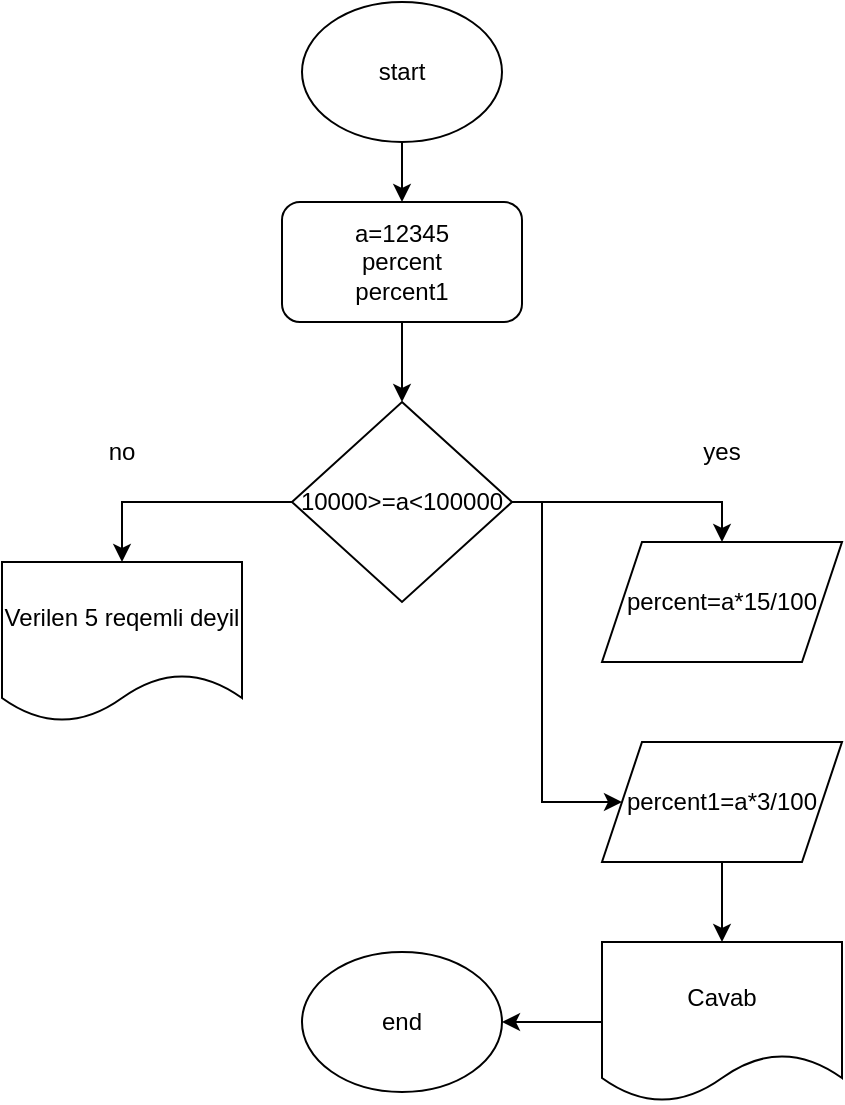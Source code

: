 <mxfile version="16.5.1" type="device"><diagram id="fAw2itUPBCiK6XPyyg-Z" name="Page-1"><mxGraphModel dx="1038" dy="489" grid="1" gridSize="10" guides="1" tooltips="1" connect="1" arrows="1" fold="1" page="1" pageScale="1" pageWidth="850" pageHeight="1100" math="0" shadow="0"><root><mxCell id="0"/><mxCell id="1" parent="0"/><mxCell id="WBGj0W7UmOk9-ECFKXCD-4" style="edgeStyle=orthogonalEdgeStyle;rounded=0;orthogonalLoop=1;jettySize=auto;html=1;entryX=0.5;entryY=0;entryDx=0;entryDy=0;" edge="1" parent="1" source="WBGj0W7UmOk9-ECFKXCD-1" target="WBGj0W7UmOk9-ECFKXCD-3"><mxGeometry relative="1" as="geometry"/></mxCell><mxCell id="WBGj0W7UmOk9-ECFKXCD-1" value="start" style="ellipse;whiteSpace=wrap;html=1;" vertex="1" parent="1"><mxGeometry x="370" y="20" width="100" height="70" as="geometry"/></mxCell><mxCell id="WBGj0W7UmOk9-ECFKXCD-2" value="end" style="ellipse;whiteSpace=wrap;html=1;" vertex="1" parent="1"><mxGeometry x="370" y="495" width="100" height="70" as="geometry"/></mxCell><mxCell id="WBGj0W7UmOk9-ECFKXCD-6" style="edgeStyle=orthogonalEdgeStyle;rounded=0;orthogonalLoop=1;jettySize=auto;html=1;" edge="1" parent="1" source="WBGj0W7UmOk9-ECFKXCD-3" target="WBGj0W7UmOk9-ECFKXCD-5"><mxGeometry relative="1" as="geometry"/></mxCell><mxCell id="WBGj0W7UmOk9-ECFKXCD-3" value="a=12345&lt;br&gt;percent&lt;br&gt;percent1" style="rounded=1;whiteSpace=wrap;html=1;" vertex="1" parent="1"><mxGeometry x="360" y="120" width="120" height="60" as="geometry"/></mxCell><mxCell id="WBGj0W7UmOk9-ECFKXCD-10" style="edgeStyle=orthogonalEdgeStyle;rounded=0;orthogonalLoop=1;jettySize=auto;html=1;entryX=0.5;entryY=0;entryDx=0;entryDy=0;" edge="1" parent="1" source="WBGj0W7UmOk9-ECFKXCD-5" target="WBGj0W7UmOk9-ECFKXCD-9"><mxGeometry relative="1" as="geometry"/></mxCell><mxCell id="WBGj0W7UmOk9-ECFKXCD-12" style="edgeStyle=orthogonalEdgeStyle;rounded=0;orthogonalLoop=1;jettySize=auto;html=1;entryX=0.5;entryY=0;entryDx=0;entryDy=0;" edge="1" parent="1" source="WBGj0W7UmOk9-ECFKXCD-5" target="WBGj0W7UmOk9-ECFKXCD-11"><mxGeometry relative="1" as="geometry"/></mxCell><mxCell id="WBGj0W7UmOk9-ECFKXCD-13" style="edgeStyle=orthogonalEdgeStyle;rounded=0;orthogonalLoop=1;jettySize=auto;html=1;entryX=0;entryY=0.5;entryDx=0;entryDy=0;" edge="1" parent="1" source="WBGj0W7UmOk9-ECFKXCD-5" target="WBGj0W7UmOk9-ECFKXCD-14"><mxGeometry relative="1" as="geometry"><mxPoint x="500" y="410" as="targetPoint"/><Array as="points"><mxPoint x="490" y="270"/><mxPoint x="490" y="420"/></Array></mxGeometry></mxCell><mxCell id="WBGj0W7UmOk9-ECFKXCD-5" value="10000&amp;gt;=a&amp;lt;100000" style="rhombus;whiteSpace=wrap;html=1;" vertex="1" parent="1"><mxGeometry x="365" y="220" width="110" height="100" as="geometry"/></mxCell><mxCell id="WBGj0W7UmOk9-ECFKXCD-7" value="no" style="text;html=1;strokeColor=none;fillColor=none;align=center;verticalAlign=middle;whiteSpace=wrap;rounded=0;" vertex="1" parent="1"><mxGeometry x="250" y="230" width="60" height="30" as="geometry"/></mxCell><mxCell id="WBGj0W7UmOk9-ECFKXCD-8" value="yes" style="text;html=1;strokeColor=none;fillColor=none;align=center;verticalAlign=middle;whiteSpace=wrap;rounded=0;" vertex="1" parent="1"><mxGeometry x="550" y="230" width="60" height="30" as="geometry"/></mxCell><mxCell id="WBGj0W7UmOk9-ECFKXCD-9" value="Verilen 5 reqemli deyil" style="shape=document;whiteSpace=wrap;html=1;boundedLbl=1;" vertex="1" parent="1"><mxGeometry x="220" y="300" width="120" height="80" as="geometry"/></mxCell><mxCell id="WBGj0W7UmOk9-ECFKXCD-11" value="percent=a*15/100" style="shape=parallelogram;perimeter=parallelogramPerimeter;whiteSpace=wrap;html=1;fixedSize=1;" vertex="1" parent="1"><mxGeometry x="520" y="290" width="120" height="60" as="geometry"/></mxCell><mxCell id="WBGj0W7UmOk9-ECFKXCD-16" style="edgeStyle=orthogonalEdgeStyle;rounded=0;orthogonalLoop=1;jettySize=auto;html=1;entryX=0.5;entryY=0;entryDx=0;entryDy=0;" edge="1" parent="1" source="WBGj0W7UmOk9-ECFKXCD-14" target="WBGj0W7UmOk9-ECFKXCD-15"><mxGeometry relative="1" as="geometry"/></mxCell><mxCell id="WBGj0W7UmOk9-ECFKXCD-14" value="percent1=a*3/100" style="shape=parallelogram;perimeter=parallelogramPerimeter;whiteSpace=wrap;html=1;fixedSize=1;" vertex="1" parent="1"><mxGeometry x="520" y="390" width="120" height="60" as="geometry"/></mxCell><mxCell id="WBGj0W7UmOk9-ECFKXCD-17" style="edgeStyle=orthogonalEdgeStyle;rounded=0;orthogonalLoop=1;jettySize=auto;html=1;entryX=1;entryY=0.5;entryDx=0;entryDy=0;" edge="1" parent="1" source="WBGj0W7UmOk9-ECFKXCD-15" target="WBGj0W7UmOk9-ECFKXCD-2"><mxGeometry relative="1" as="geometry"/></mxCell><mxCell id="WBGj0W7UmOk9-ECFKXCD-15" value="Cavab" style="shape=document;whiteSpace=wrap;html=1;boundedLbl=1;" vertex="1" parent="1"><mxGeometry x="520" y="490" width="120" height="80" as="geometry"/></mxCell></root></mxGraphModel></diagram></mxfile>